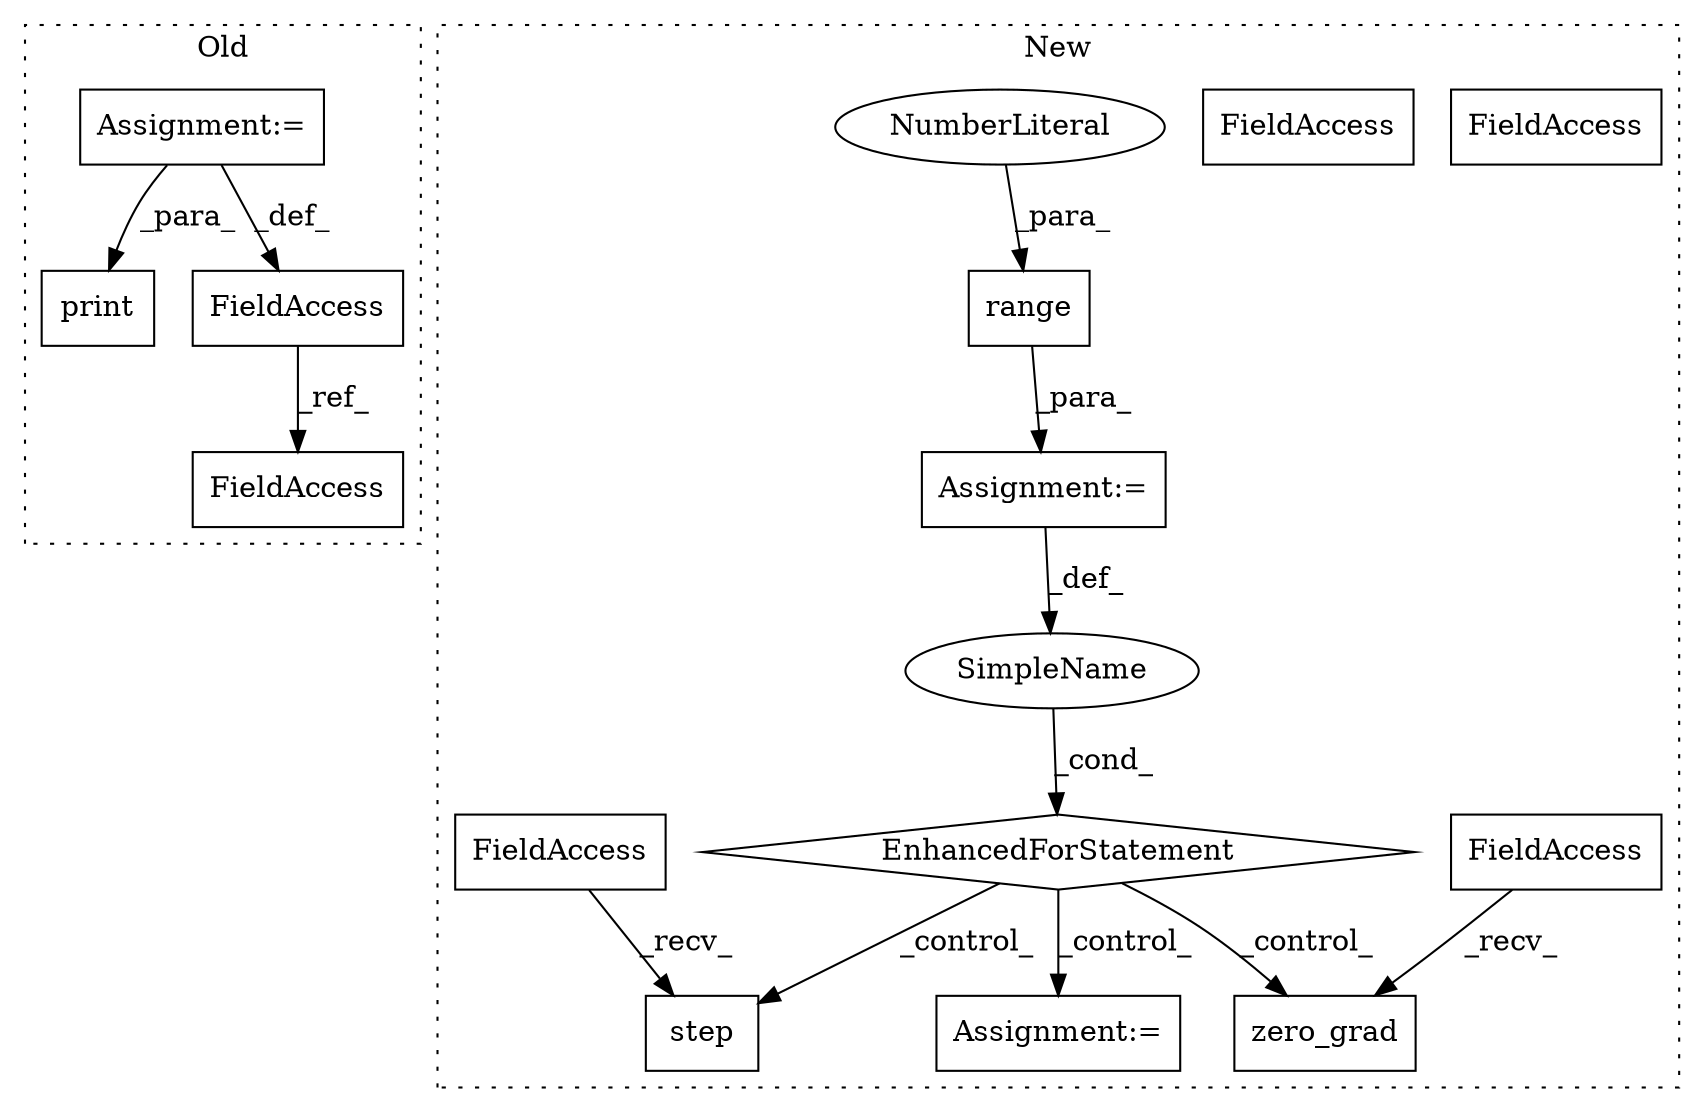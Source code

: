 digraph G {
subgraph cluster0 {
1 [label="print" a="32" s="1882,1938" l="6,1" shape="box"];
11 [label="Assignment:=" a="7" s="1696" l="1" shape="box"];
12 [label="FieldAccess" a="22" s="1688" l="8" shape="box"];
13 [label="FieldAccess" a="22" s="1867" l="8" shape="box"];
label = "Old";
style="dotted";
}
subgraph cluster1 {
2 [label="step" a="32" s="4413" l="6" shape="box"];
3 [label="SimpleName" a="42" s="4131" l="5" shape="ellipse"];
4 [label="Assignment:=" a="7" s="4232" l="1" shape="box"];
5 [label="FieldAccess" a="22" s="4351" l="9" shape="box"];
6 [label="zero_grad" a="32" s="4361" l="11" shape="box"];
7 [label="FieldAccess" a="22" s="4403" l="9" shape="box"];
8 [label="EnhancedForStatement" a="70" s="4074,4148" l="53,2" shape="diamond"];
9 [label="range" a="32" s="4139,4147" l="6,1" shape="box"];
10 [label="NumberLiteral" a="34" s="4145" l="2" shape="ellipse"];
14 [label="Assignment:=" a="7" s="4074,4148" l="53,2" shape="box"];
15 [label="FieldAccess" a="22" s="4403" l="9" shape="box"];
16 [label="FieldAccess" a="22" s="4351" l="9" shape="box"];
label = "New";
style="dotted";
}
3 -> 8 [label="_cond_"];
8 -> 6 [label="_control_"];
8 -> 4 [label="_control_"];
8 -> 2 [label="_control_"];
9 -> 14 [label="_para_"];
10 -> 9 [label="_para_"];
11 -> 1 [label="_para_"];
11 -> 12 [label="_def_"];
12 -> 13 [label="_ref_"];
14 -> 3 [label="_def_"];
15 -> 2 [label="_recv_"];
16 -> 6 [label="_recv_"];
}